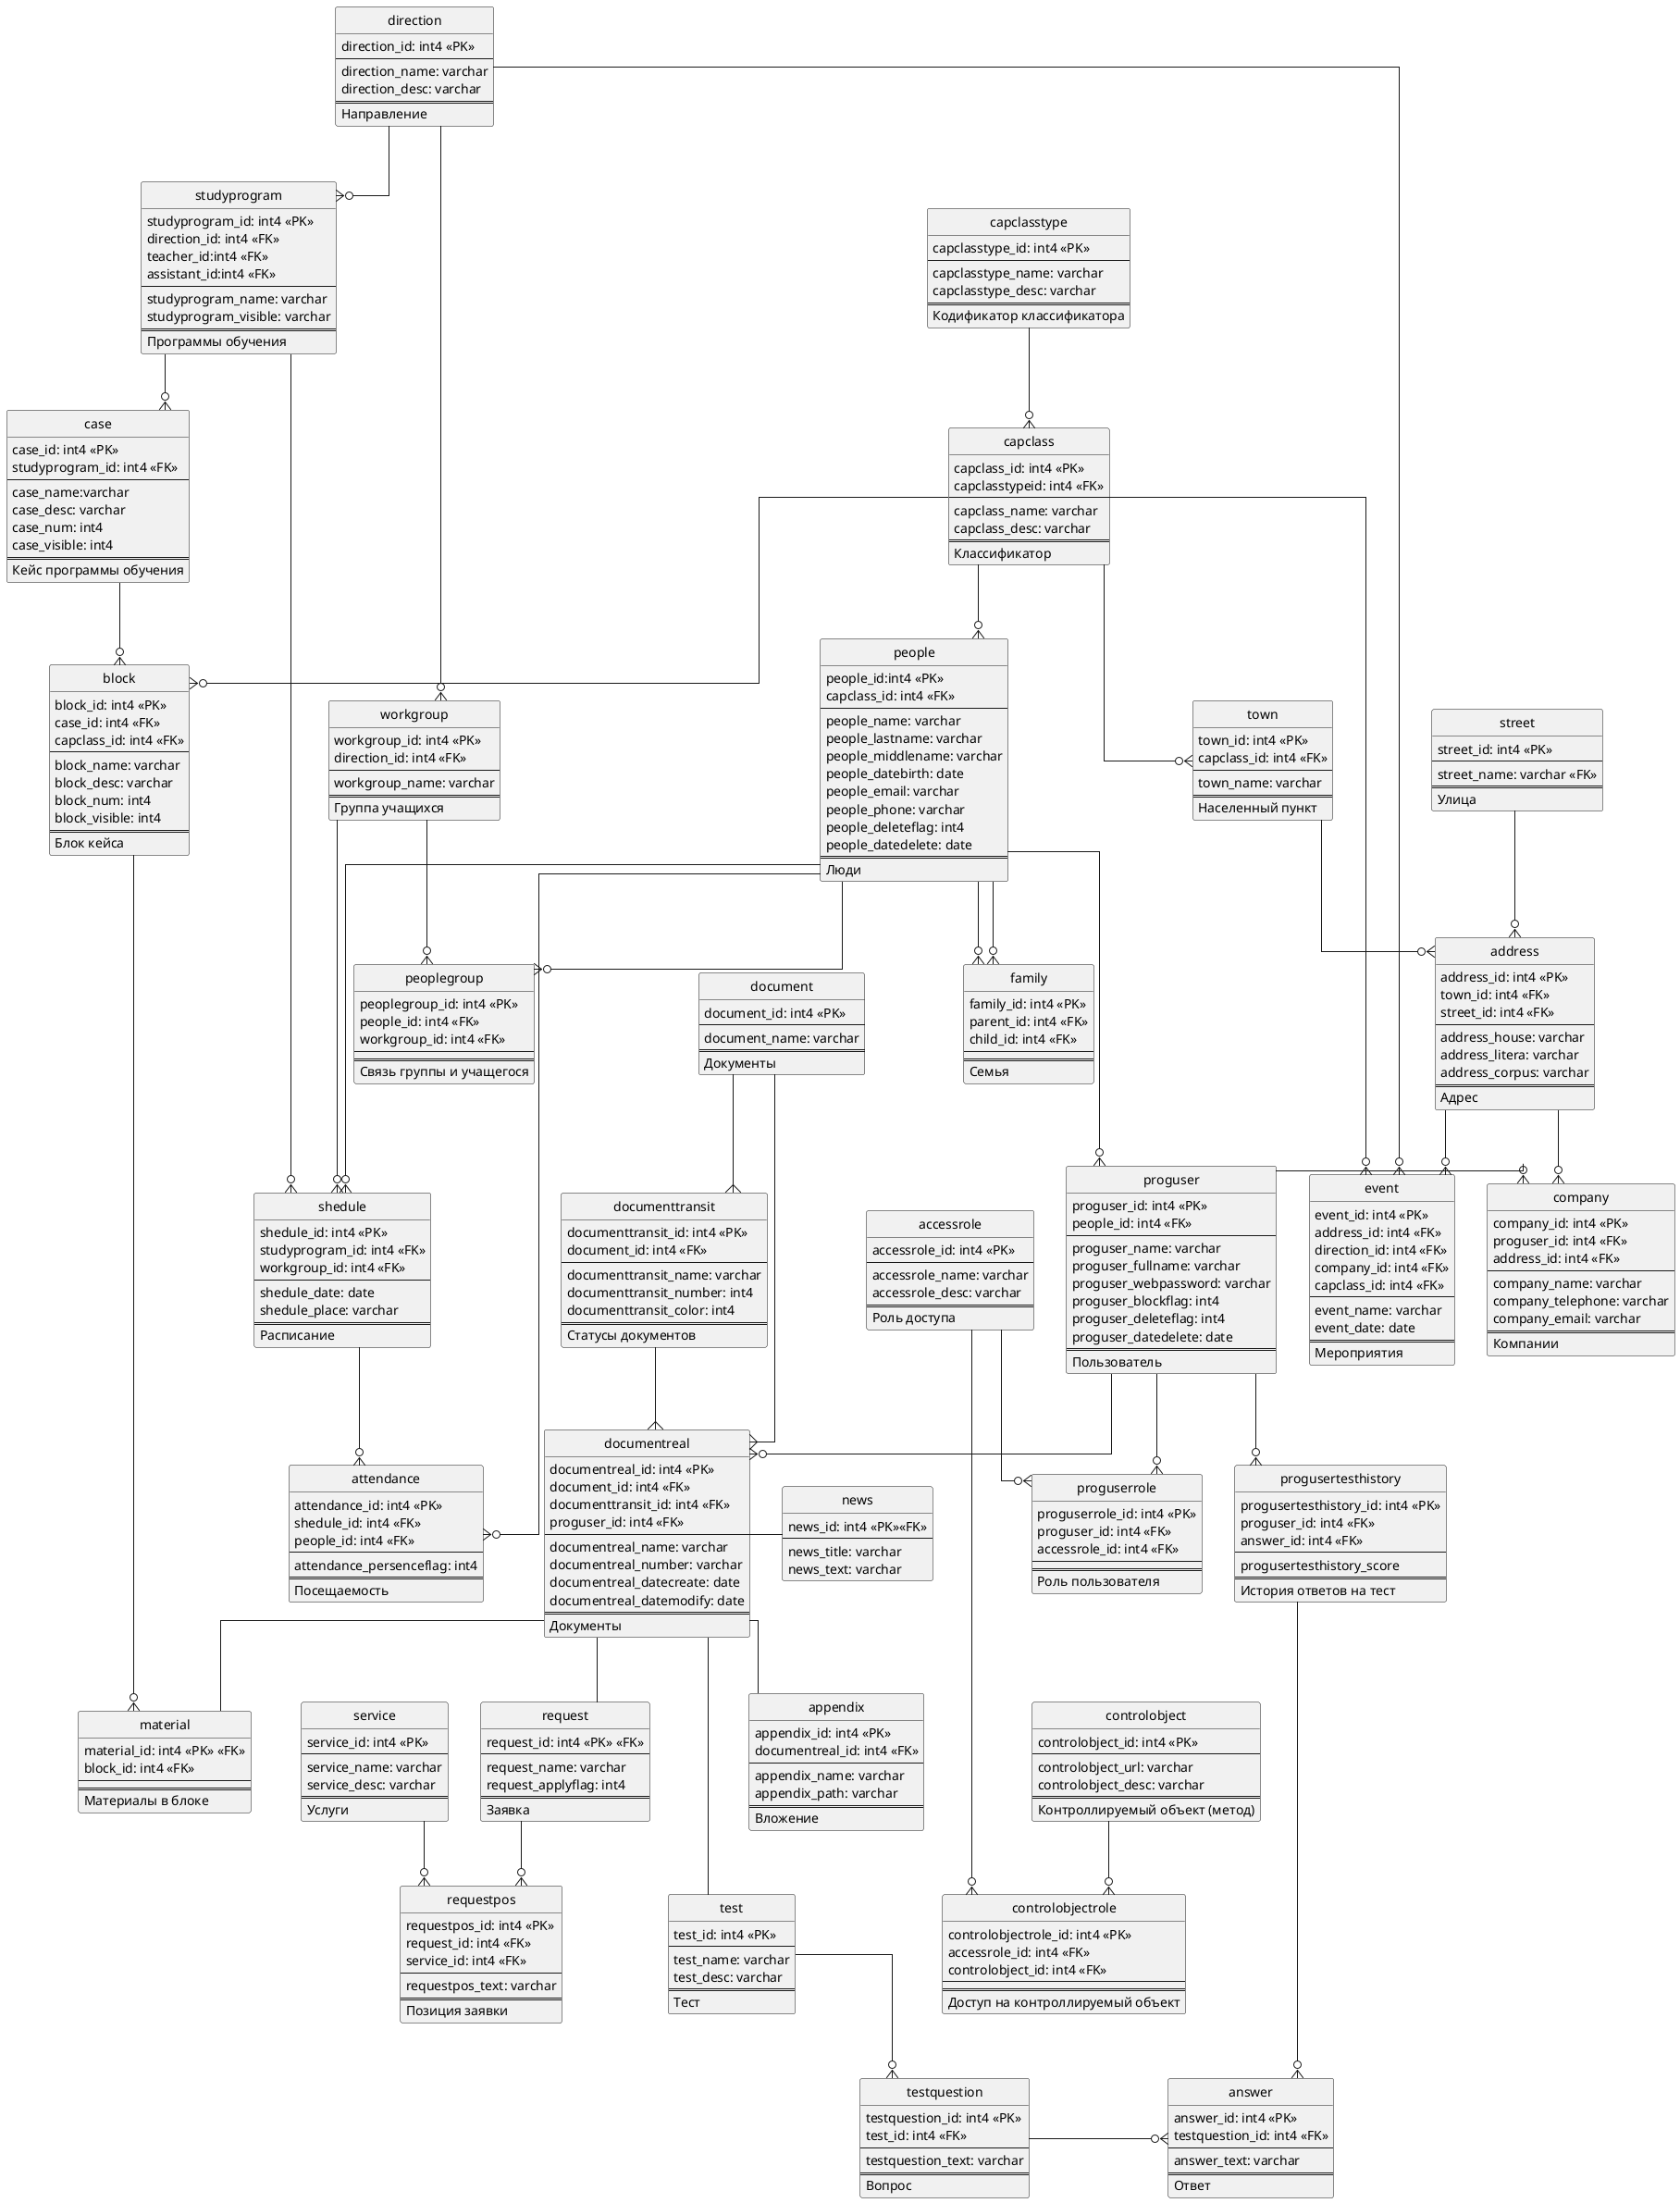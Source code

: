 @startuml
page 2x2
' Скрыть круг перед названием entity
hide circle

' Ломанные линии соединения
skinparam linetype ortho

' Разделение на 4 страницы
page 2x2
skinparam pageMargin 10
skinparam pageExternalColor gray
skinparam pageBorderColor black


entity people{
    people_id:int4 <<PK>>
    capclass_id: int4 <<FK>>
    --
    people_name: varchar
    people_lastname: varchar
    people_middlename: varchar
    people_datebirth: date
    people_email: varchar
    people_phone: varchar
    people_deleteflag: int4
    people_datedelete: date
    ==
    Люди
}
entity family{
    family_id: int4 <<PK>>
    parent_id: int4 <<FK>>
    child_id: int4 <<FK>>
    --
    ==
    Семья
}
entity direction{
    direction_id: int4 <<PK>>
    --
    direction_name: varchar
    direction_desc: varchar
    ==
    Направление
}
entity workgroup{
    workgroup_id: int4 <<PK>>
    direction_id: int4 <<FK>>
    --
    workgroup_name: varchar
    ==
    Группа учащихся
}
entity peoplegroup{
    peoplegroup_id: int4 <<PK>>
    people_id: int4 <<FK>>
    workgroup_id: int4 <<FK>>
    --
    ==
    Связь группы и учащегося
}
entity studyprogram{
    studyprogram_id: int4 <<PK>>
    direction_id: int4 <<FK>>
    teacher_id:int4 <<FK>>
    assistant_id:int4 <<FK>>
    --
    studyprogram_name: varchar
    studyprogram_visible: varchar
    ==
    Программы обучения
}
entity case{
    case_id: int4 <<PK>>
    studyprogram_id: int4 <<FK>>
    --
    case_name:varchar
    case_desc: varchar
    case_num: int4
    case_visible: int4
    ==
    Кейс программы обучения
}
entity block{
    block_id: int4 <<PK>>
    case_id: int4 <<FK>>
    capclass_id: int4 <<FK>>
    --
    block_name: varchar
    block_desc: varchar
    block_num: int4
    block_visible: int4
    ==
    Блок кейса
}
entity appendix{
    appendix_id: int4 <<PK>>
    documentreal_id: int4 <<FK>>
    --
    appendix_name: varchar
    appendix_path: varchar
    ==
    Вложение
}
entity document{
    document_id: int4 <<PK>>
    --
    document_name: varchar
    ==
    Документы
}
entity proguser {
    proguser_id: int4 <<PK>>
    people_id: int4 <<FK>>
    --
    proguser_name: varchar
    proguser_fullname: varchar
    proguser_webpassword: varchar
    proguser_blockflag: int4
    proguser_deleteflag: int4
    proguser_datedelete: date
    ==
    Пользователь
}
entity proguserrole{
    proguserrole_id: int4 <<PK>>
    proguser_id: int4 <<FK>>
    accessrole_id: int4 <<FK>>
    --
    ==
    Роль пользователя
}
entity accessrole{
    accessrole_id: int4 <<PK>>
    --
    accessrole_name: varchar
    accessrole_desc: varchar
    ==
    Роль доступа
}
entity controlobjectrole{
    controlobjectrole_id: int4 <<PK>>
    accessrole_id: int4 <<FK>>
    controlobject_id: int4 <<FK>>
    --
    ==
    Доступ на контроллируемый объект
}
entity controlobject{
    controlobject_id: int4 <<PK>>
    --
    controlobject_url: varchar
    controlobject_desc: varchar
    ==
    Контроллируемый объект (метод)
}
entity shedule{
    shedule_id: int4 <<PK>>
    studyprogram_id: int4 <<FK>>
    workgroup_id: int4 <<FK>>
    --
    shedule_date: date
    shedule_place: varchar
    ==
    Расписание
}
entity attendance{
    attendance_id: int4 <<PK>>
    shedule_id: int4 <<FK>>
    people_id: int4 <<FK>>
    --
    attendance_persenceflag: int4
    ==
    Посещаемость
}
entity material{
    material_id: int4 <<PK>> <<FK>>
    block_id: int4 <<FK>>
    --
    ==
    Материалы в блоке
}
entity street{
    street_id: int4 <<PK>>
    --
    street_name: varchar <<FK>>
    ==
    Улица
}
entity town{
    town_id: int4 <<PK>>
    capclass_id: int4 <<FK>>
    --
    town_name: varchar
    ==
    Населенный пункт
}
entity address{
    address_id: int4 <<PK>>
    town_id: int4 <<FK>>
    street_id: int4 <<FK>>
    --
    address_house: varchar
    address_litera: varchar
    address_corpus: varchar
    ==
    Адрес
}
entity event{
    event_id: int4 <<PK>>
    address_id: int4 <<FK>>
    direction_id: int4 <<FK>>
    company_id: int4 <<FK>>
    capclass_id: int4 <<FK>>
    --
    event_name: varchar
    event_date: date
    ==
    Мероприятия
}
entity capclass{
    capclass_id: int4 <<PK>>
    capclasstypeid: int4 <<FK>>
    --
    capclass_name: varchar
    capclass_desc: varchar
    ==
    Классификатор
}
entity capclasstype{
    capclasstype_id: int4 <<PK>>
    --
    capclasstype_name: varchar
    capclasstype_desc: varchar
    ==
    Кодификатор классификатора
}
entity company{
    company_id: int4 <<PK>>
    proguser_id: int4 <<FK>>
    address_id: int4 <<FK>>
    --
    company_name: varchar
    company_telephone: varchar
    company_email: varchar
    ==
    Компании
}
entity request{
    request_id: int4 <<PK>> <<FK>>
    --
    request_name: varchar
    request_applyflag: int4
    ==
    Заявка
}
entity requestpos{
    requestpos_id: int4 <<PK>>
    request_id: int4 <<FK>>
    service_id: int4 <<FK>>
    --
    requestpos_text: varchar
    ==
    Позиция заявки
}
entity service{
    service_id: int4 <<PK>>
    --
    service_name: varchar
    service_desc: varchar
    ==
    Услуги
}
entity progusertesthistory{
    progusertesthistory_id: int4 <<PK>>
    proguser_id: int4 <<FK>>
    answer_id: int4 <<FK>>
    --
    progusertesthistory_score
    ==
    История ответов на тест
}
entity test{
    test_id: int4 <<PK>>
    --
    test_name: varchar
    test_desc: varchar
    ==
    Тест
}
entity testquestion{
    testquestion_id: int4 <<PK>>
    test_id: int4 <<FK>>
    --
    testquestion_text: varchar
    ==
    Вопрос
}
entity answer{
    answer_id: int4 <<PK>>
    testquestion_id: int4 <<FK>>
    --
    answer_text: varchar
    ==
    Ответ
}
entity documentreal{
    documentreal_id: int4 <<PK>>
    document_id: int4 <<FK>>
    documenttransit_id: int4 <<FK>>
    proguser_id: int4 <<FK>>
    --
    documentreal_name: varchar
    documentreal_number: varchar
    documentreal_datecreate: date
    documentreal_datemodify: date
    ==
    Документы
}
entity documenttransit{
    documenttransit_id: int4 <<PK>>
    document_id: int4 <<FK>>
    --
    documenttransit_name: varchar
    documenttransit_number: int4
    documenttransit_color: int4
    ==
    Статусы документов
}
entity news{
    news_id: int4 <<PK>><<FK>>
    --
    news_title: varchar
    news_text: varchar
}
people--o{family
people--o{family
direction----o{workgroup
workgroup--o{peoplegroup
people--o{peoplegroup
direction--o{studyprogram
studyprogram--o{case
case--o{block
documentreal-- appendix
proguser--o{documentreal
people---o{proguser
proguser--o{proguserrole
accessrole--o{proguserrole
accessrole----o{controlobjectrole
controlobject--o{controlobjectrole
workgroup---o{shedule
studyprogram--o{shedule
people--o{shedule
shedule--o{attendance
people--o{attendance
block--o{material
documentreal--material
street--o{address
town--o{address
address--o{event
direction--o{event
capclasstype--o{capclass
capclass-o{event
capclass--o{people
capclass-o{block
capclass--o{town
proguser-o{company
address--o{company
documentreal-- request
document--{documentreal
document--{documenttransit
documenttransit--{documentreal
request--o{requestpos
service--o{requestpos
test-o{testquestion
testquestion-o{answer
proguser--o{progusertesthistory
progusertesthistory----o{answer
documentreal---test
documentreal-news
@enduml